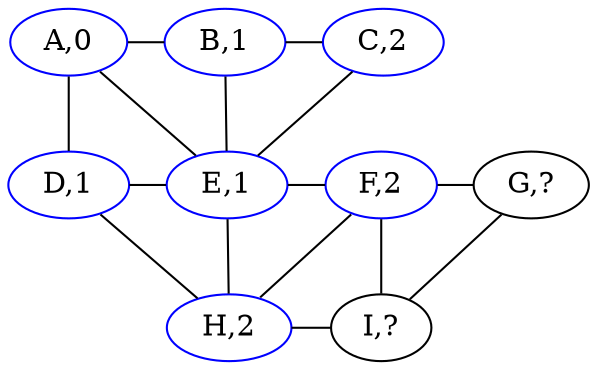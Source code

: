 graph G {
      ratio="compress";
      node [ width=.1 height=.1 ];

      A [label="A,0", color="blue"]
      B [label="B,1", color="blue"]
      C [label="C,2", color="blue"]
      D [label="D,1", color="blue"]
      E [label="E,1", color="blue"]
      F [label="F,2", color="blue"]
      G [label="G,?"]
      H [label="H,2", color="blue"]
      I [label="I,?"]

      A -- B -- C;
      A -- D -- E -- F -- G -- I;
      D -- H -- I;

      A -- E -- C;
      B -- E -- H;
      H -- F -- I;

      { rank=same; A B C }
      { rank=same; D E F G }
      { rank=same; H I }
}